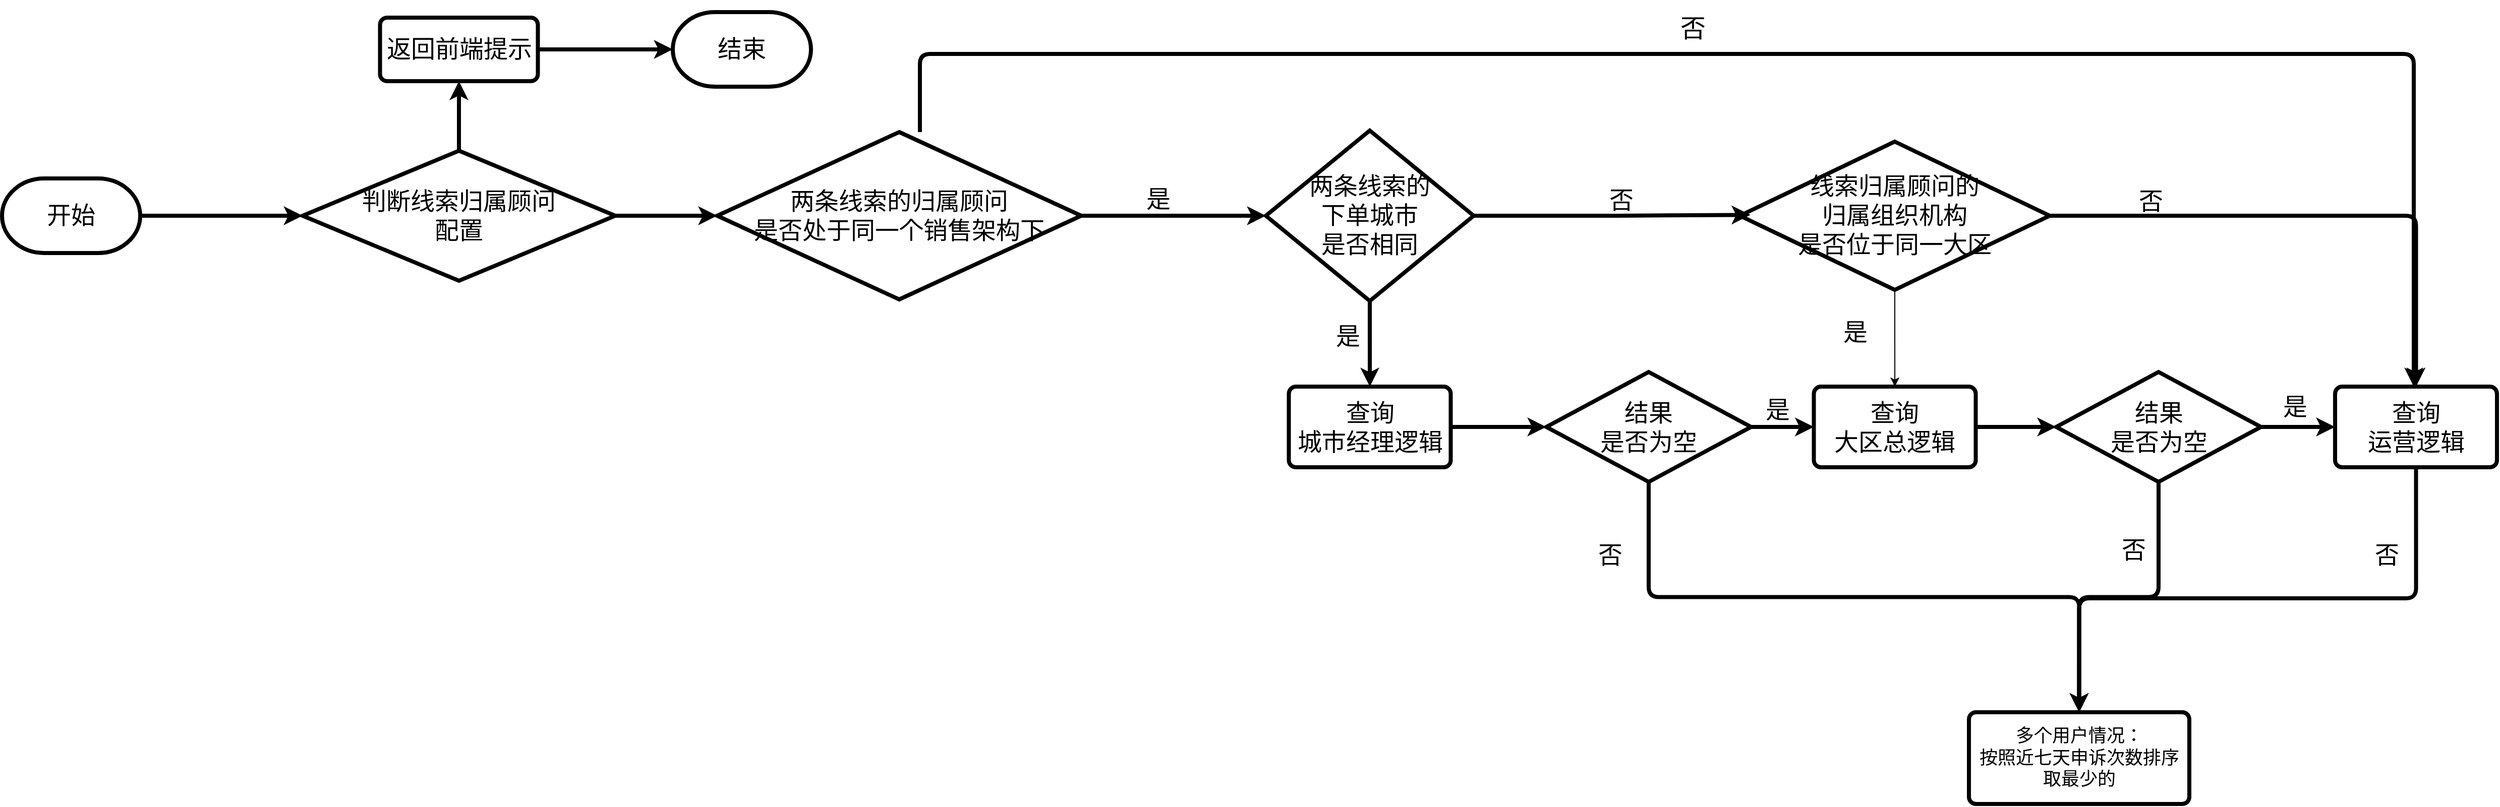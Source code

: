 <mxfile version="24.0.2" type="github">
  <diagram name="第 1 页" id="Ma1pfx0zfzfNGR8eNgrs">
    <mxGraphModel dx="3268" dy="1682" grid="0" gridSize="10" guides="1" tooltips="1" connect="1" arrows="1" fold="1" page="0" pageScale="1" pageWidth="1100" pageHeight="850" math="0" shadow="0">
      <root>
        <mxCell id="0" />
        <mxCell id="1" parent="0" />
        <mxCell id="8Eojvqai10c-iT7o-xnL-3" style="edgeStyle=orthogonalEdgeStyle;rounded=1;orthogonalLoop=1;jettySize=auto;html=1;exitX=1;exitY=0.5;exitDx=0;exitDy=0;exitPerimeter=0;curved=0;strokeWidth=4;" edge="1" parent="1" source="8Eojvqai10c-iT7o-xnL-1" target="8Eojvqai10c-iT7o-xnL-2">
          <mxGeometry relative="1" as="geometry" />
        </mxCell>
        <mxCell id="8Eojvqai10c-iT7o-xnL-1" value="&lt;font style=&quot;font-size: 24px;&quot;&gt;开始&lt;/font&gt;" style="strokeWidth=4;html=1;shape=mxgraph.flowchart.terminator;whiteSpace=wrap;labelBackgroundColor=none;" vertex="1" parent="1">
          <mxGeometry x="-296" y="232" width="137" height="74" as="geometry" />
        </mxCell>
        <mxCell id="8Eojvqai10c-iT7o-xnL-8" style="edgeStyle=orthogonalEdgeStyle;rounded=1;orthogonalLoop=1;jettySize=auto;html=1;exitX=0.5;exitY=0;exitDx=0;exitDy=0;exitPerimeter=0;entryX=0.5;entryY=1;entryDx=0;entryDy=0;curved=0;strokeWidth=4;" edge="1" parent="1" source="8Eojvqai10c-iT7o-xnL-2" target="8Eojvqai10c-iT7o-xnL-5">
          <mxGeometry relative="1" as="geometry" />
        </mxCell>
        <mxCell id="8Eojvqai10c-iT7o-xnL-2" value="&lt;font style=&quot;font-size: 24px;&quot;&gt;判断线索归属顾问&lt;/font&gt;&lt;div style=&quot;font-size: 24px;&quot;&gt;&lt;font style=&quot;font-size: 24px;&quot;&gt;配置&lt;/font&gt;&lt;/div&gt;" style="strokeWidth=4;html=1;shape=mxgraph.flowchart.decision;whiteSpace=wrap;labelBackgroundColor=none;" vertex="1" parent="1">
          <mxGeometry x="2" y="204.5" width="310" height="129" as="geometry" />
        </mxCell>
        <mxCell id="8Eojvqai10c-iT7o-xnL-12" style="edgeStyle=orthogonalEdgeStyle;rounded=1;orthogonalLoop=1;jettySize=auto;html=1;exitX=1;exitY=0.5;exitDx=0;exitDy=0;curved=0;strokeWidth=4;" edge="1" parent="1" source="8Eojvqai10c-iT7o-xnL-5" target="8Eojvqai10c-iT7o-xnL-9">
          <mxGeometry relative="1" as="geometry" />
        </mxCell>
        <mxCell id="8Eojvqai10c-iT7o-xnL-5" value="&lt;font style=&quot;font-size: 24px;&quot;&gt;返回前端提示&lt;/font&gt;" style="rounded=1;whiteSpace=wrap;html=1;absoluteArcSize=1;arcSize=14;strokeWidth=4;labelBackgroundColor=none;fontSize=24;" vertex="1" parent="1">
          <mxGeometry x="78.75" y="72.5" width="156.5" height="63" as="geometry" />
        </mxCell>
        <mxCell id="8Eojvqai10c-iT7o-xnL-9" value="&lt;font style=&quot;font-size: 24px;&quot;&gt;结束&lt;/font&gt;" style="strokeWidth=4;html=1;shape=mxgraph.flowchart.terminator;whiteSpace=wrap;labelBackgroundColor=none;" vertex="1" parent="1">
          <mxGeometry x="369" y="67" width="137" height="74" as="geometry" />
        </mxCell>
        <mxCell id="8Eojvqai10c-iT7o-xnL-37" style="edgeStyle=orthogonalEdgeStyle;rounded=1;orthogonalLoop=1;jettySize=auto;html=1;curved=0;strokeWidth=4;" edge="1" parent="1" source="8Eojvqai10c-iT7o-xnL-13" target="8Eojvqai10c-iT7o-xnL-23">
          <mxGeometry relative="1" as="geometry">
            <Array as="points">
              <mxPoint x="614" y="108.5" />
              <mxPoint x="2095" y="108.5" />
            </Array>
          </mxGeometry>
        </mxCell>
        <mxCell id="8Eojvqai10c-iT7o-xnL-13" value="&lt;font style=&quot;font-size: 24px;&quot;&gt;两条线索的归属顾问&lt;br style=&quot;font-size: 24px;&quot;&gt;是否处于同一个销售架构下&lt;/font&gt;" style="strokeWidth=4;html=1;shape=mxgraph.flowchart.decision;whiteSpace=wrap;labelBackgroundColor=none;fontSize=24;" vertex="1" parent="1">
          <mxGeometry x="413" y="186" width="361" height="166" as="geometry" />
        </mxCell>
        <mxCell id="8Eojvqai10c-iT7o-xnL-28" style="edgeStyle=orthogonalEdgeStyle;rounded=1;orthogonalLoop=1;jettySize=auto;html=1;exitX=0.5;exitY=1;exitDx=0;exitDy=0;exitPerimeter=0;curved=0;strokeWidth=4;" edge="1" parent="1" source="8Eojvqai10c-iT7o-xnL-14" target="8Eojvqai10c-iT7o-xnL-25">
          <mxGeometry relative="1" as="geometry" />
        </mxCell>
        <mxCell id="8Eojvqai10c-iT7o-xnL-14" value="&lt;font style=&quot;font-size: 24px;&quot;&gt;两条线索的&lt;br style=&quot;font-size: 24px;&quot;&gt;下单城市&lt;br style=&quot;font-size: 24px;&quot;&gt;是否相同&lt;/font&gt;" style="strokeWidth=4;html=1;shape=mxgraph.flowchart.decision;whiteSpace=wrap;labelBackgroundColor=none;fontSize=24;" vertex="1" parent="1">
          <mxGeometry x="957" y="184.5" width="206" height="169" as="geometry" />
        </mxCell>
        <mxCell id="8Eojvqai10c-iT7o-xnL-29" style="edgeStyle=orthogonalEdgeStyle;rounded=0;orthogonalLoop=1;jettySize=auto;html=1;exitX=0.5;exitY=1;exitDx=0;exitDy=0;exitPerimeter=0;" edge="1" parent="1" source="8Eojvqai10c-iT7o-xnL-15" target="8Eojvqai10c-iT7o-xnL-24">
          <mxGeometry relative="1" as="geometry" />
        </mxCell>
        <mxCell id="8Eojvqai10c-iT7o-xnL-35" style="edgeStyle=orthogonalEdgeStyle;rounded=1;orthogonalLoop=1;jettySize=auto;html=1;exitX=1;exitY=0.5;exitDx=0;exitDy=0;exitPerimeter=0;curved=0;strokeWidth=4;" edge="1" parent="1" source="8Eojvqai10c-iT7o-xnL-15" target="8Eojvqai10c-iT7o-xnL-23">
          <mxGeometry relative="1" as="geometry" />
        </mxCell>
        <mxCell id="8Eojvqai10c-iT7o-xnL-15" value="&lt;font style=&quot;font-size: 24px;&quot;&gt;线索归属顾问的&lt;br style=&quot;font-size: 24px;&quot;&gt;归属组织机构&lt;br style=&quot;font-size: 24px;&quot;&gt;是否位于同一大区&lt;/font&gt;" style="strokeWidth=4;html=1;shape=mxgraph.flowchart.decision;whiteSpace=wrap;labelBackgroundColor=none;fontSize=24;" vertex="1" parent="1">
          <mxGeometry x="1427" y="195.5" width="307" height="147" as="geometry" />
        </mxCell>
        <mxCell id="8Eojvqai10c-iT7o-xnL-16" style="edgeStyle=orthogonalEdgeStyle;rounded=1;orthogonalLoop=1;jettySize=auto;html=1;exitX=1;exitY=0.5;exitDx=0;exitDy=0;exitPerimeter=0;entryX=0;entryY=0.5;entryDx=0;entryDy=0;entryPerimeter=0;labelBackgroundColor=none;fontColor=default;curved=0;strokeWidth=4;" edge="1" parent="1" source="8Eojvqai10c-iT7o-xnL-13" target="8Eojvqai10c-iT7o-xnL-14">
          <mxGeometry relative="1" as="geometry" />
        </mxCell>
        <mxCell id="8Eojvqai10c-iT7o-xnL-17" value="&lt;font style=&quot;font-size: 24px;&quot;&gt;是&lt;/font&gt;" style="edgeLabel;html=1;align=center;verticalAlign=middle;resizable=0;points=[];labelBackgroundColor=none;fontSize=24;" vertex="1" connectable="0" parent="8Eojvqai10c-iT7o-xnL-16">
          <mxGeometry x="-0.22" relative="1" as="geometry">
            <mxPoint x="4" y="-16" as="offset" />
          </mxGeometry>
        </mxCell>
        <mxCell id="8Eojvqai10c-iT7o-xnL-18" style="edgeStyle=orthogonalEdgeStyle;rounded=1;orthogonalLoop=1;jettySize=auto;html=1;exitX=1;exitY=0.5;exitDx=0;exitDy=0;exitPerimeter=0;entryX=0.034;entryY=0.494;entryDx=0;entryDy=0;entryPerimeter=0;labelBackgroundColor=none;fontColor=default;curved=0;strokeWidth=4;" edge="1" parent="1" source="8Eojvqai10c-iT7o-xnL-14" target="8Eojvqai10c-iT7o-xnL-15">
          <mxGeometry relative="1" as="geometry" />
        </mxCell>
        <mxCell id="8Eojvqai10c-iT7o-xnL-19" value="&lt;font style=&quot;font-size: 24px;&quot;&gt;否&lt;/font&gt;" style="edgeLabel;html=1;align=center;verticalAlign=middle;resizable=0;points=[];labelBackgroundColor=none;fontSize=24;" vertex="1" connectable="0" parent="1">
          <mxGeometry x="1309" y="253.5" as="geometry" />
        </mxCell>
        <mxCell id="8Eojvqai10c-iT7o-xnL-20" value="&lt;font style=&quot;font-size: 24px;&quot;&gt;是&lt;/font&gt;" style="edgeLabel;html=1;align=center;verticalAlign=middle;resizable=0;points=[];labelBackgroundColor=none;fontSize=24;" vertex="1" connectable="0" parent="1">
          <mxGeometry x="898" y="253.5" as="geometry">
            <mxPoint x="140" y="135" as="offset" />
          </mxGeometry>
        </mxCell>
        <mxCell id="8Eojvqai10c-iT7o-xnL-21" value="&lt;font style=&quot;font-size: 25px;&quot;&gt;否&lt;/font&gt;" style="edgeLabel;html=1;align=center;verticalAlign=middle;resizable=0;points=[];labelBackgroundColor=none;fontSize=16;" vertex="1" connectable="0" parent="1">
          <mxGeometry x="2091" y="55.5" as="geometry">
            <mxPoint x="-711" y="26" as="offset" />
          </mxGeometry>
        </mxCell>
        <mxCell id="8Eojvqai10c-iT7o-xnL-22" style="edgeStyle=orthogonalEdgeStyle;rounded=1;orthogonalLoop=1;jettySize=auto;html=1;exitX=1;exitY=0.5;exitDx=0;exitDy=0;exitPerimeter=0;entryX=0;entryY=0.5;entryDx=0;entryDy=0;entryPerimeter=0;curved=0;strokeWidth=4;" edge="1" parent="1" source="8Eojvqai10c-iT7o-xnL-2" target="8Eojvqai10c-iT7o-xnL-13">
          <mxGeometry relative="1" as="geometry" />
        </mxCell>
        <mxCell id="8Eojvqai10c-iT7o-xnL-51" style="edgeStyle=orthogonalEdgeStyle;rounded=1;orthogonalLoop=1;jettySize=auto;html=1;exitX=0.5;exitY=1;exitDx=0;exitDy=0;entryX=0.5;entryY=0;entryDx=0;entryDy=0;curved=0;strokeWidth=4;" edge="1" parent="1" source="8Eojvqai10c-iT7o-xnL-23" target="8Eojvqai10c-iT7o-xnL-47">
          <mxGeometry relative="1" as="geometry">
            <Array as="points">
              <mxPoint x="2097" y="648.5" />
              <mxPoint x="1763" y="648.5" />
            </Array>
          </mxGeometry>
        </mxCell>
        <mxCell id="8Eojvqai10c-iT7o-xnL-23" value="&lt;div style=&quot;font-size: 24px;&quot;&gt;&lt;font style=&quot;font-size: 24px;&quot;&gt;查询&lt;/font&gt;&lt;/div&gt;&lt;font style=&quot;font-size: 24px;&quot;&gt;运营逻辑&lt;/font&gt;" style="rounded=1;whiteSpace=wrap;html=1;absoluteArcSize=1;arcSize=14;strokeWidth=4;labelBackgroundColor=none;fontSize=24;" vertex="1" parent="1">
          <mxGeometry x="2017" y="438.5" width="160.5" height="80" as="geometry" />
        </mxCell>
        <mxCell id="8Eojvqai10c-iT7o-xnL-41" style="edgeStyle=orthogonalEdgeStyle;rounded=1;orthogonalLoop=1;jettySize=auto;html=1;exitX=1;exitY=0.5;exitDx=0;exitDy=0;curved=0;strokeWidth=4;" edge="1" parent="1" source="8Eojvqai10c-iT7o-xnL-24" target="8Eojvqai10c-iT7o-xnL-32">
          <mxGeometry relative="1" as="geometry" />
        </mxCell>
        <mxCell id="8Eojvqai10c-iT7o-xnL-24" value="&lt;div style=&quot;font-size: 24px;&quot;&gt;&lt;font style=&quot;font-size: 24px;&quot;&gt;查询&lt;/font&gt;&lt;/div&gt;&lt;font style=&quot;font-size: 24px;&quot;&gt;大区总逻辑&lt;/font&gt;" style="rounded=1;whiteSpace=wrap;html=1;absoluteArcSize=1;arcSize=14;strokeWidth=4;labelBackgroundColor=none;fontSize=24;" vertex="1" parent="1">
          <mxGeometry x="1500.25" y="438.5" width="160.5" height="80" as="geometry" />
        </mxCell>
        <mxCell id="8Eojvqai10c-iT7o-xnL-25" value="&lt;div style=&quot;font-size: 24px;&quot;&gt;&lt;font style=&quot;font-size: 24px;&quot;&gt;查询&lt;/font&gt;&lt;/div&gt;&lt;font style=&quot;font-size: 24px;&quot;&gt;城市经理逻辑&lt;/font&gt;" style="rounded=1;whiteSpace=wrap;html=1;absoluteArcSize=1;arcSize=14;strokeWidth=4;labelBackgroundColor=none;fontSize=24;" vertex="1" parent="1">
          <mxGeometry x="979.75" y="438.5" width="160.5" height="80" as="geometry" />
        </mxCell>
        <mxCell id="8Eojvqai10c-iT7o-xnL-30" value="&lt;font style=&quot;font-size: 24px;&quot;&gt;是&lt;/font&gt;" style="edgeLabel;html=1;align=center;verticalAlign=middle;resizable=0;points=[];labelBackgroundColor=none;fontSize=24;" vertex="1" connectable="0" parent="1">
          <mxGeometry x="1401" y="249.5" as="geometry">
            <mxPoint x="140" y="135" as="offset" />
          </mxGeometry>
        </mxCell>
        <mxCell id="8Eojvqai10c-iT7o-xnL-42" style="edgeStyle=orthogonalEdgeStyle;rounded=1;orthogonalLoop=1;jettySize=auto;html=1;exitX=1;exitY=0.5;exitDx=0;exitDy=0;exitPerimeter=0;curved=0;strokeWidth=4;" edge="1" parent="1" source="8Eojvqai10c-iT7o-xnL-32" target="8Eojvqai10c-iT7o-xnL-23">
          <mxGeometry relative="1" as="geometry" />
        </mxCell>
        <mxCell id="8Eojvqai10c-iT7o-xnL-49" style="edgeStyle=orthogonalEdgeStyle;rounded=1;orthogonalLoop=1;jettySize=auto;html=1;exitX=0.5;exitY=1;exitDx=0;exitDy=0;exitPerimeter=0;entryX=0.5;entryY=0;entryDx=0;entryDy=0;curved=0;strokeWidth=4;" edge="1" parent="1" source="8Eojvqai10c-iT7o-xnL-32" target="8Eojvqai10c-iT7o-xnL-47">
          <mxGeometry relative="1" as="geometry" />
        </mxCell>
        <mxCell id="8Eojvqai10c-iT7o-xnL-32" value="结果&lt;div&gt;是否为空&lt;/div&gt;" style="strokeWidth=4;html=1;shape=mxgraph.flowchart.decision;whiteSpace=wrap;labelBackgroundColor=none;fontSize=24;" vertex="1" parent="1">
          <mxGeometry x="1740.5" y="424" width="203" height="109" as="geometry" />
        </mxCell>
        <mxCell id="8Eojvqai10c-iT7o-xnL-39" style="edgeStyle=orthogonalEdgeStyle;rounded=1;orthogonalLoop=1;jettySize=auto;html=1;exitX=1;exitY=0.5;exitDx=0;exitDy=0;exitPerimeter=0;curved=0;strokeWidth=4;" edge="1" parent="1" source="8Eojvqai10c-iT7o-xnL-33" target="8Eojvqai10c-iT7o-xnL-24">
          <mxGeometry relative="1" as="geometry" />
        </mxCell>
        <mxCell id="8Eojvqai10c-iT7o-xnL-48" style="edgeStyle=orthogonalEdgeStyle;rounded=1;orthogonalLoop=1;jettySize=auto;html=1;exitX=0.5;exitY=1;exitDx=0;exitDy=0;exitPerimeter=0;entryX=0.5;entryY=0;entryDx=0;entryDy=0;curved=0;strokeWidth=4;" edge="1" parent="1" source="8Eojvqai10c-iT7o-xnL-33" target="8Eojvqai10c-iT7o-xnL-47">
          <mxGeometry relative="1" as="geometry" />
        </mxCell>
        <mxCell id="8Eojvqai10c-iT7o-xnL-33" value="结果&lt;div&gt;是否为空&lt;/div&gt;" style="strokeWidth=4;html=1;shape=mxgraph.flowchart.decision;whiteSpace=wrap;labelBackgroundColor=none;fontSize=24;" vertex="1" parent="1">
          <mxGeometry x="1235" y="424" width="203" height="109" as="geometry" />
        </mxCell>
        <mxCell id="8Eojvqai10c-iT7o-xnL-36" value="&lt;font style=&quot;font-size: 24px;&quot;&gt;否&lt;/font&gt;" style="edgeLabel;html=1;align=center;verticalAlign=middle;resizable=0;points=[];labelBackgroundColor=none;fontSize=24;" vertex="1" connectable="0" parent="1">
          <mxGeometry x="1382" y="263.5" as="geometry">
            <mxPoint x="452" y="-9" as="offset" />
          </mxGeometry>
        </mxCell>
        <mxCell id="8Eojvqai10c-iT7o-xnL-40" style="edgeStyle=orthogonalEdgeStyle;rounded=1;orthogonalLoop=1;jettySize=auto;html=1;exitX=1;exitY=0.5;exitDx=0;exitDy=0;entryX=0;entryY=0.5;entryDx=0;entryDy=0;entryPerimeter=0;curved=0;strokeWidth=4;" edge="1" parent="1" source="8Eojvqai10c-iT7o-xnL-25" target="8Eojvqai10c-iT7o-xnL-33">
          <mxGeometry relative="1" as="geometry" />
        </mxCell>
        <mxCell id="8Eojvqai10c-iT7o-xnL-43" value="&lt;font style=&quot;font-size: 24px;&quot;&gt;是&lt;/font&gt;" style="edgeLabel;html=1;align=center;verticalAlign=middle;resizable=0;points=[];labelBackgroundColor=none;fontSize=24;" vertex="1" connectable="0" parent="1">
          <mxGeometry x="1656.499" y="263.5" as="geometry">
            <mxPoint x="320" y="195" as="offset" />
          </mxGeometry>
        </mxCell>
        <mxCell id="8Eojvqai10c-iT7o-xnL-44" value="&lt;font style=&quot;font-size: 24px;&quot;&gt;是&lt;/font&gt;" style="edgeLabel;html=1;align=center;verticalAlign=middle;resizable=0;points=[];labelBackgroundColor=none;fontSize=24;" vertex="1" connectable="0" parent="1">
          <mxGeometry x="868.769" y="273" as="geometry">
            <mxPoint x="595" y="189" as="offset" />
          </mxGeometry>
        </mxCell>
        <mxCell id="8Eojvqai10c-iT7o-xnL-47" value="&lt;font style=&quot;font-size: 18px;&quot;&gt;多个用户情况：&lt;br&gt;按照近七天申诉次数排序&lt;br&gt;取最少的&lt;br&gt;&lt;/font&gt;" style="rounded=1;whiteSpace=wrap;html=1;absoluteArcSize=1;arcSize=14;strokeWidth=4;labelBackgroundColor=none;" vertex="1" parent="1">
          <mxGeometry x="1654" y="761.5" width="218.5" height="91" as="geometry" />
        </mxCell>
        <mxCell id="8Eojvqai10c-iT7o-xnL-59" value="&lt;font style=&quot;font-size: 24px;&quot;&gt;否&lt;/font&gt;" style="edgeLabel;html=1;align=center;verticalAlign=middle;resizable=0;points=[];labelBackgroundColor=none;fontSize=24;" vertex="1" connectable="0" parent="1">
          <mxGeometry x="846" y="615" as="geometry">
            <mxPoint x="452" y="-9" as="offset" />
          </mxGeometry>
        </mxCell>
        <mxCell id="8Eojvqai10c-iT7o-xnL-60" value="&lt;font style=&quot;font-size: 24px;&quot;&gt;否&lt;/font&gt;" style="edgeLabel;html=1;align=center;verticalAlign=middle;resizable=0;points=[];labelBackgroundColor=none;fontSize=24;" vertex="1" connectable="0" parent="1">
          <mxGeometry x="1365" y="610" as="geometry">
            <mxPoint x="452" y="-9" as="offset" />
          </mxGeometry>
        </mxCell>
        <mxCell id="8Eojvqai10c-iT7o-xnL-61" value="&lt;font style=&quot;font-size: 24px;&quot;&gt;否&lt;/font&gt;" style="edgeLabel;html=1;align=center;verticalAlign=middle;resizable=0;points=[];labelBackgroundColor=none;fontSize=24;" vertex="1" connectable="0" parent="1">
          <mxGeometry x="1616" y="615" as="geometry">
            <mxPoint x="452" y="-9" as="offset" />
          </mxGeometry>
        </mxCell>
      </root>
    </mxGraphModel>
  </diagram>
</mxfile>
